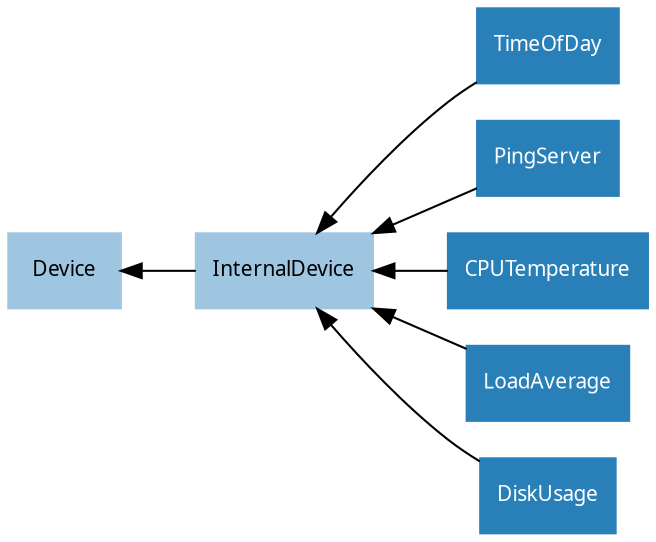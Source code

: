 /* vim: set et sw=4 sts=4: */

digraph classes {
    graph [rankdir=RL];
    node [shape=rect, style=filled, fontname=Sans, fontsize=10];
    edge [];

    /* Abstract classes */
    node [color="#9ec6e0", fontcolor="#000000"]
    Device;
    InternalDevice;

    /* Concrete classes */
    node [color="#2980b9", fontcolor="#ffffff"];

    InternalDevice->Device;
    TimeOfDay->InternalDevice;
    PingServer->InternalDevice;
    CPUTemperature->InternalDevice;
    LoadAverage->InternalDevice;
    DiskUsage->InternalDevice;
}
